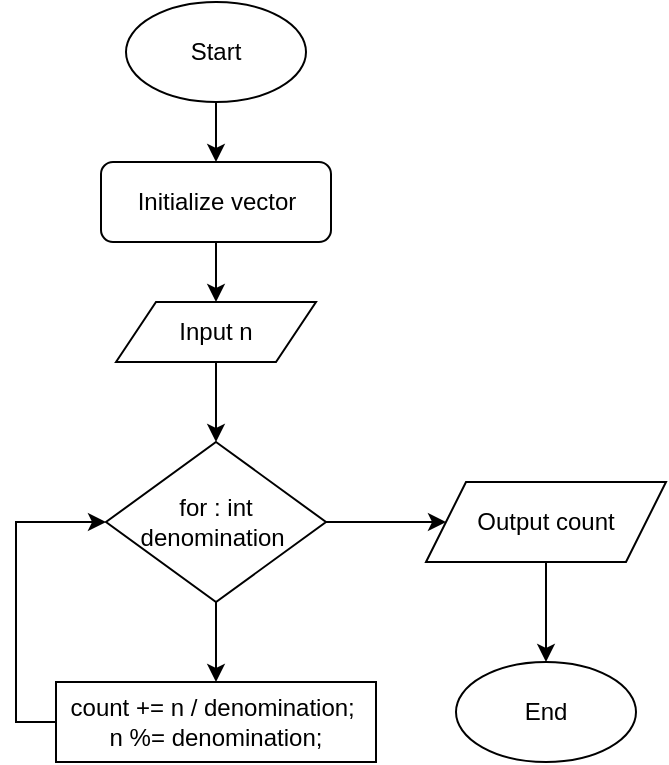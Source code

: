<mxfile version="24.9.1">
  <diagram name="Сторінка-1" id="4PIemu2n47vSXRHDwQLO">
    <mxGraphModel dx="1176" dy="520" grid="1" gridSize="10" guides="1" tooltips="1" connect="1" arrows="1" fold="1" page="1" pageScale="1" pageWidth="827" pageHeight="1169" math="0" shadow="0">
      <root>
        <mxCell id="0" />
        <mxCell id="1" parent="0" />
        <mxCell id="hApKCLE8hCB0rU4pZS5V-5" value="" style="edgeStyle=orthogonalEdgeStyle;rounded=0;orthogonalLoop=1;jettySize=auto;html=1;" edge="1" parent="1" source="hApKCLE8hCB0rU4pZS5V-1" target="hApKCLE8hCB0rU4pZS5V-3">
          <mxGeometry relative="1" as="geometry" />
        </mxCell>
        <mxCell id="hApKCLE8hCB0rU4pZS5V-1" value="Start" style="ellipse;whiteSpace=wrap;html=1;" vertex="1" parent="1">
          <mxGeometry x="140" y="40" width="90" height="50" as="geometry" />
        </mxCell>
        <mxCell id="hApKCLE8hCB0rU4pZS5V-2" value="End" style="ellipse;whiteSpace=wrap;html=1;" vertex="1" parent="1">
          <mxGeometry x="305" y="370" width="90" height="50" as="geometry" />
        </mxCell>
        <mxCell id="hApKCLE8hCB0rU4pZS5V-6" value="" style="edgeStyle=orthogonalEdgeStyle;rounded=0;orthogonalLoop=1;jettySize=auto;html=1;" edge="1" parent="1" source="hApKCLE8hCB0rU4pZS5V-3" target="hApKCLE8hCB0rU4pZS5V-4">
          <mxGeometry relative="1" as="geometry" />
        </mxCell>
        <mxCell id="hApKCLE8hCB0rU4pZS5V-3" value="Initialize vector" style="rounded=1;whiteSpace=wrap;html=1;" vertex="1" parent="1">
          <mxGeometry x="127.5" y="120" width="115" height="40" as="geometry" />
        </mxCell>
        <mxCell id="hApKCLE8hCB0rU4pZS5V-8" value="" style="edgeStyle=orthogonalEdgeStyle;rounded=0;orthogonalLoop=1;jettySize=auto;html=1;" edge="1" parent="1" source="hApKCLE8hCB0rU4pZS5V-4" target="hApKCLE8hCB0rU4pZS5V-7">
          <mxGeometry relative="1" as="geometry" />
        </mxCell>
        <mxCell id="hApKCLE8hCB0rU4pZS5V-4" value="Input n" style="shape=parallelogram;perimeter=parallelogramPerimeter;whiteSpace=wrap;html=1;fixedSize=1;" vertex="1" parent="1">
          <mxGeometry x="135" y="190" width="100" height="30" as="geometry" />
        </mxCell>
        <mxCell id="hApKCLE8hCB0rU4pZS5V-10" value="" style="edgeStyle=orthogonalEdgeStyle;rounded=0;orthogonalLoop=1;jettySize=auto;html=1;" edge="1" parent="1" source="hApKCLE8hCB0rU4pZS5V-7" target="hApKCLE8hCB0rU4pZS5V-9">
          <mxGeometry relative="1" as="geometry" />
        </mxCell>
        <mxCell id="hApKCLE8hCB0rU4pZS5V-13" value="" style="edgeStyle=orthogonalEdgeStyle;rounded=0;orthogonalLoop=1;jettySize=auto;html=1;" edge="1" parent="1" source="hApKCLE8hCB0rU4pZS5V-7" target="hApKCLE8hCB0rU4pZS5V-12">
          <mxGeometry relative="1" as="geometry" />
        </mxCell>
        <mxCell id="hApKCLE8hCB0rU4pZS5V-7" value="for : int denomination&amp;nbsp;" style="rhombus;whiteSpace=wrap;html=1;" vertex="1" parent="1">
          <mxGeometry x="130" y="260" width="110" height="80" as="geometry" />
        </mxCell>
        <mxCell id="hApKCLE8hCB0rU4pZS5V-11" style="edgeStyle=orthogonalEdgeStyle;rounded=0;orthogonalLoop=1;jettySize=auto;html=1;exitX=0;exitY=0.5;exitDx=0;exitDy=0;entryX=0;entryY=0.5;entryDx=0;entryDy=0;" edge="1" parent="1" source="hApKCLE8hCB0rU4pZS5V-9" target="hApKCLE8hCB0rU4pZS5V-7">
          <mxGeometry relative="1" as="geometry" />
        </mxCell>
        <mxCell id="hApKCLE8hCB0rU4pZS5V-9" value="&lt;div&gt;count += n / denomination;&amp;nbsp;&lt;/div&gt;&lt;div&gt;&lt;span style=&quot;background-color: initial;&quot;&gt;n %= denomination;&lt;/span&gt;&lt;/div&gt;" style="rounded=0;whiteSpace=wrap;html=1;" vertex="1" parent="1">
          <mxGeometry x="105" y="380" width="160" height="40" as="geometry" />
        </mxCell>
        <mxCell id="hApKCLE8hCB0rU4pZS5V-14" value="" style="edgeStyle=orthogonalEdgeStyle;rounded=0;orthogonalLoop=1;jettySize=auto;html=1;" edge="1" parent="1" source="hApKCLE8hCB0rU4pZS5V-12" target="hApKCLE8hCB0rU4pZS5V-2">
          <mxGeometry relative="1" as="geometry" />
        </mxCell>
        <mxCell id="hApKCLE8hCB0rU4pZS5V-12" value="Output count" style="shape=parallelogram;perimeter=parallelogramPerimeter;whiteSpace=wrap;html=1;fixedSize=1;" vertex="1" parent="1">
          <mxGeometry x="290" y="280" width="120" height="40" as="geometry" />
        </mxCell>
      </root>
    </mxGraphModel>
  </diagram>
</mxfile>
